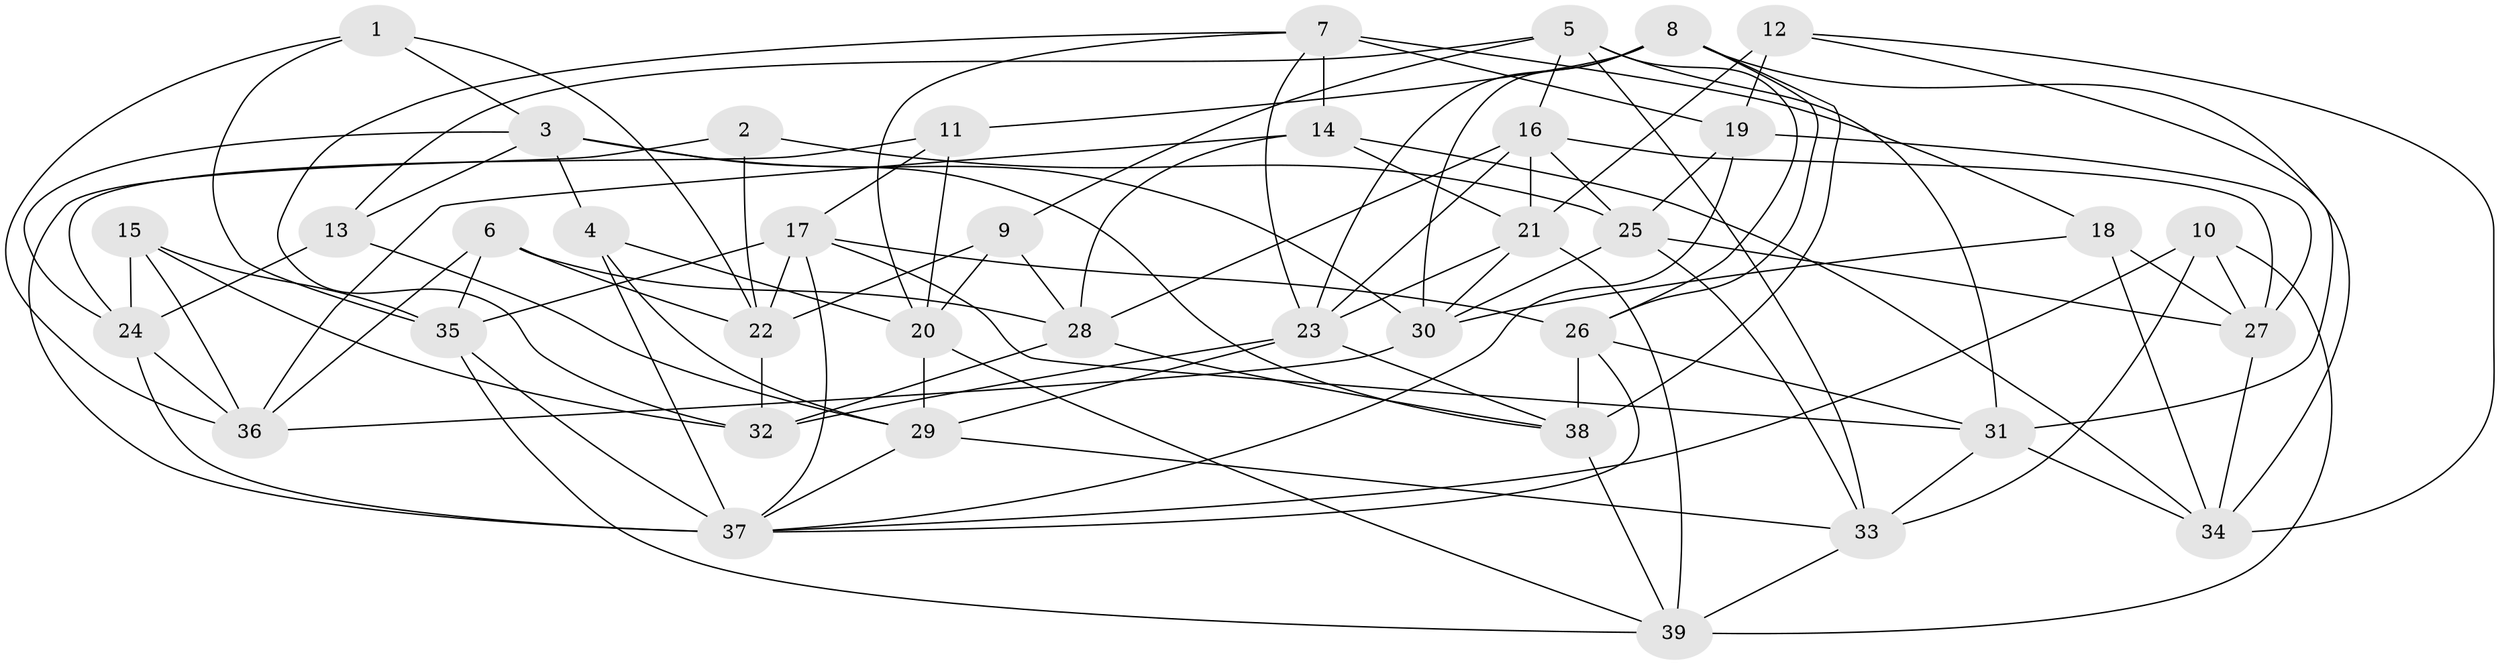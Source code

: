 // original degree distribution, {4: 1.0}
// Generated by graph-tools (version 1.1) at 2025/48/03/06/25 01:48:58]
// undirected, 39 vertices, 106 edges
graph export_dot {
graph [start="1"]
  node [color=gray90,style=filled];
  1;
  2;
  3;
  4;
  5;
  6;
  7;
  8;
  9;
  10;
  11;
  12;
  13;
  14;
  15;
  16;
  17;
  18;
  19;
  20;
  21;
  22;
  23;
  24;
  25;
  26;
  27;
  28;
  29;
  30;
  31;
  32;
  33;
  34;
  35;
  36;
  37;
  38;
  39;
  1 -- 3 [weight=1.0];
  1 -- 22 [weight=1.0];
  1 -- 35 [weight=1.0];
  1 -- 36 [weight=1.0];
  2 -- 22 [weight=1.0];
  2 -- 25 [weight=1.0];
  2 -- 37 [weight=2.0];
  3 -- 4 [weight=1.0];
  3 -- 13 [weight=1.0];
  3 -- 24 [weight=1.0];
  3 -- 30 [weight=1.0];
  3 -- 38 [weight=1.0];
  4 -- 20 [weight=1.0];
  4 -- 29 [weight=1.0];
  4 -- 37 [weight=1.0];
  5 -- 9 [weight=1.0];
  5 -- 13 [weight=1.0];
  5 -- 16 [weight=1.0];
  5 -- 26 [weight=1.0];
  5 -- 31 [weight=1.0];
  5 -- 33 [weight=1.0];
  6 -- 22 [weight=1.0];
  6 -- 28 [weight=1.0];
  6 -- 35 [weight=1.0];
  6 -- 36 [weight=1.0];
  7 -- 14 [weight=2.0];
  7 -- 18 [weight=1.0];
  7 -- 19 [weight=2.0];
  7 -- 20 [weight=1.0];
  7 -- 23 [weight=1.0];
  7 -- 32 [weight=1.0];
  8 -- 11 [weight=1.0];
  8 -- 23 [weight=1.0];
  8 -- 26 [weight=1.0];
  8 -- 30 [weight=1.0];
  8 -- 34 [weight=1.0];
  8 -- 38 [weight=1.0];
  9 -- 20 [weight=1.0];
  9 -- 22 [weight=1.0];
  9 -- 28 [weight=1.0];
  10 -- 27 [weight=1.0];
  10 -- 33 [weight=1.0];
  10 -- 37 [weight=1.0];
  10 -- 39 [weight=1.0];
  11 -- 17 [weight=1.0];
  11 -- 20 [weight=1.0];
  11 -- 24 [weight=1.0];
  12 -- 19 [weight=1.0];
  12 -- 21 [weight=1.0];
  12 -- 31 [weight=1.0];
  12 -- 34 [weight=1.0];
  13 -- 24 [weight=1.0];
  13 -- 29 [weight=1.0];
  14 -- 21 [weight=1.0];
  14 -- 28 [weight=1.0];
  14 -- 34 [weight=1.0];
  14 -- 36 [weight=1.0];
  15 -- 24 [weight=1.0];
  15 -- 32 [weight=1.0];
  15 -- 35 [weight=1.0];
  15 -- 36 [weight=1.0];
  16 -- 21 [weight=1.0];
  16 -- 23 [weight=1.0];
  16 -- 25 [weight=1.0];
  16 -- 27 [weight=1.0];
  16 -- 28 [weight=1.0];
  17 -- 22 [weight=1.0];
  17 -- 26 [weight=1.0];
  17 -- 31 [weight=1.0];
  17 -- 35 [weight=1.0];
  17 -- 37 [weight=1.0];
  18 -- 27 [weight=1.0];
  18 -- 30 [weight=1.0];
  18 -- 34 [weight=1.0];
  19 -- 25 [weight=1.0];
  19 -- 27 [weight=1.0];
  19 -- 37 [weight=1.0];
  20 -- 29 [weight=1.0];
  20 -- 39 [weight=1.0];
  21 -- 23 [weight=1.0];
  21 -- 30 [weight=1.0];
  21 -- 39 [weight=1.0];
  22 -- 32 [weight=1.0];
  23 -- 29 [weight=1.0];
  23 -- 32 [weight=2.0];
  23 -- 38 [weight=1.0];
  24 -- 36 [weight=1.0];
  24 -- 37 [weight=1.0];
  25 -- 27 [weight=1.0];
  25 -- 30 [weight=1.0];
  25 -- 33 [weight=1.0];
  26 -- 31 [weight=1.0];
  26 -- 37 [weight=1.0];
  26 -- 38 [weight=1.0];
  27 -- 34 [weight=1.0];
  28 -- 32 [weight=1.0];
  28 -- 38 [weight=1.0];
  29 -- 33 [weight=1.0];
  29 -- 37 [weight=1.0];
  30 -- 36 [weight=1.0];
  31 -- 33 [weight=1.0];
  31 -- 34 [weight=1.0];
  33 -- 39 [weight=1.0];
  35 -- 37 [weight=1.0];
  35 -- 39 [weight=1.0];
  38 -- 39 [weight=1.0];
}

